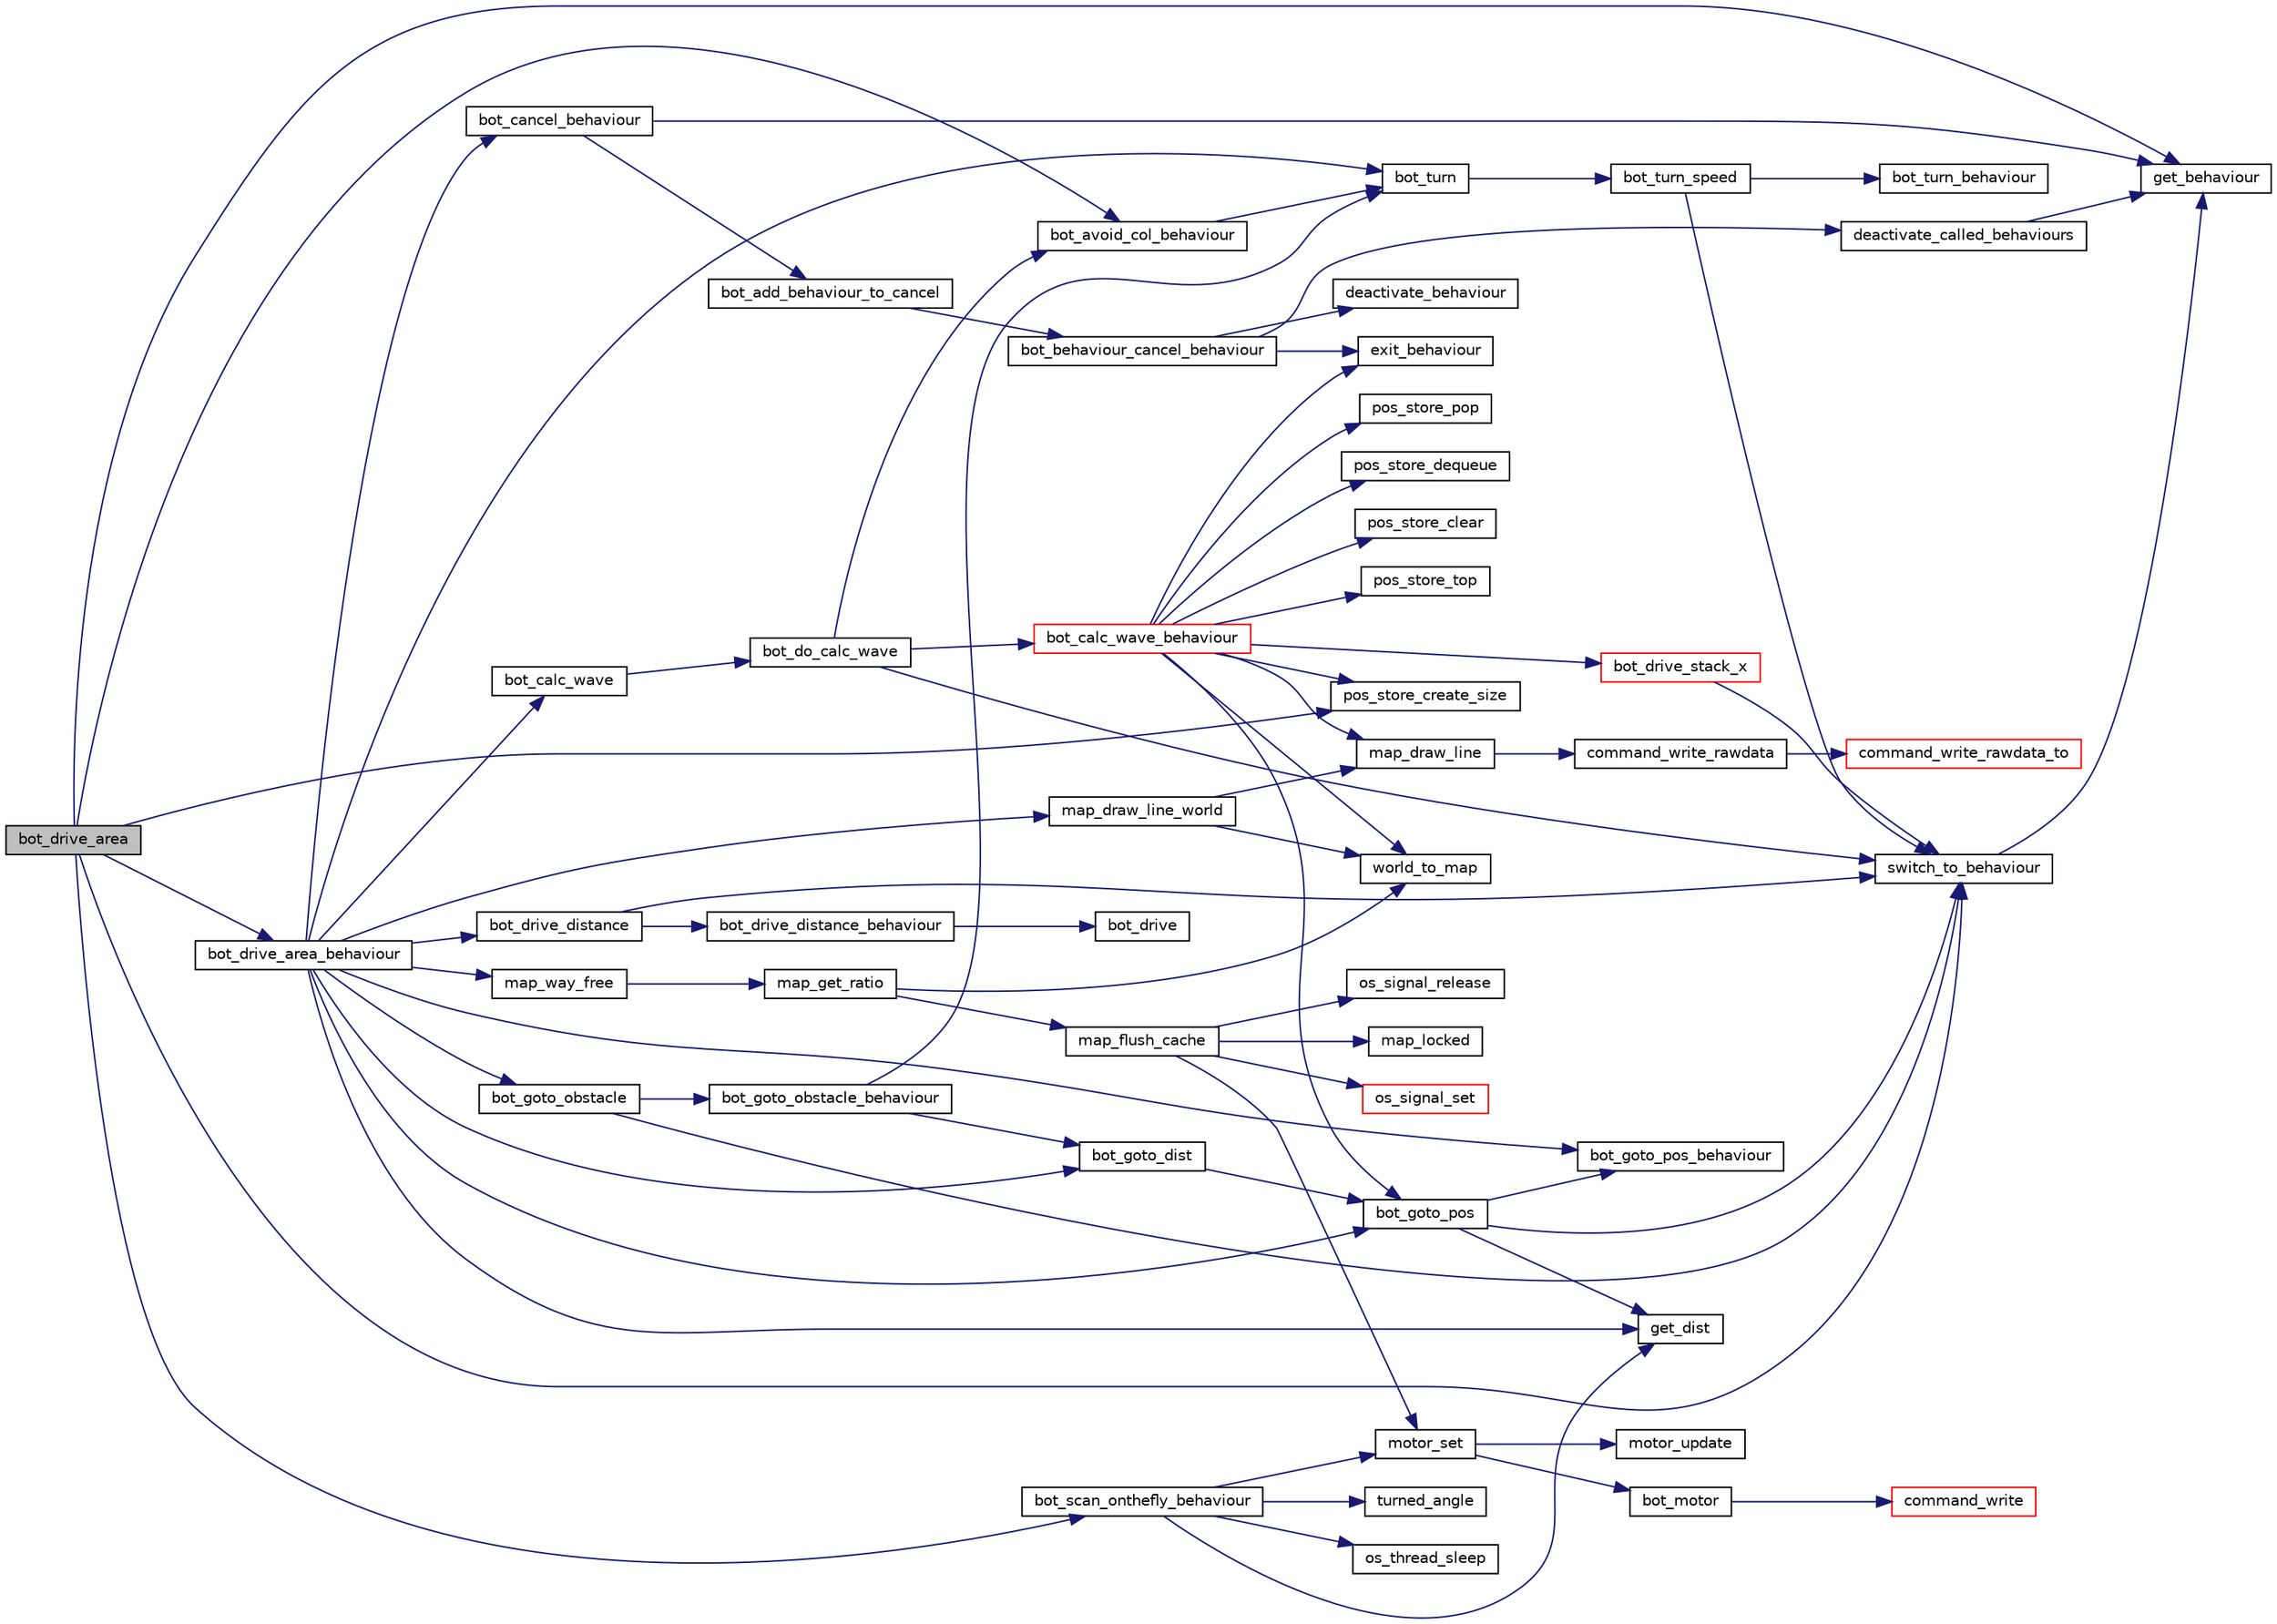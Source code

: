 digraph G
{
  edge [fontname="Helvetica",fontsize="10",labelfontname="Helvetica",labelfontsize="10"];
  node [fontname="Helvetica",fontsize="10",shape=record];
  rankdir="LR";
  Node1 [label="bot_drive_area",height=0.2,width=0.4,color="black", fillcolor="grey75", style="filled" fontcolor="black"];
  Node1 -> Node2 [color="midnightblue",fontsize="10",style="solid",fontname="Helvetica"];
  Node2 [label="switch_to_behaviour",height=0.2,width=0.4,color="black", fillcolor="white", style="filled",URL="$bot-logic_8c.html#a123152ecfcd89545c2603cb3f2e873c9",tooltip="Ruft ein anderes Verhalten auf und merkt sich den Ruecksprung return_from_behaviour() kehrt dann spae..."];
  Node2 -> Node3 [color="midnightblue",fontsize="10",style="solid",fontname="Helvetica"];
  Node3 [label="get_behaviour",height=0.2,width=0.4,color="black", fillcolor="white", style="filled",URL="$bot-logic_8c.html#a11e7a95fd56f9703bd2bd9c61300df6c",tooltip="Liefert das Verhalten zurueck, welches durch function implementiert ist."];
  Node1 -> Node4 [color="midnightblue",fontsize="10",style="solid",fontname="Helvetica"];
  Node4 [label="bot_drive_area_behaviour",height=0.2,width=0.4,color="black", fillcolor="white", style="filled",URL="$behaviour__drive__area_8c.html#ad3b7ebbc4734bfa33146eca5a39de50f"];
  Node4 -> Node5 [color="midnightblue",fontsize="10",style="solid",fontname="Helvetica"];
  Node5 [label="get_dist",height=0.2,width=0.4,color="black", fillcolor="white", style="filled",URL="$math__utils_8c.html#a21ef181ca9f0913051fc5e75fb8ae2b7",tooltip="Ermittlung des Quadrat-Abstands zwischen zwei Punkten."];
  Node4 -> Node6 [color="midnightblue",fontsize="10",style="solid",fontname="Helvetica"];
  Node6 [label="map_way_free",height=0.2,width=0.4,color="black", fillcolor="white", style="filled",URL="$map_8c.html#a4e5eff4836b0757a967e8ce984cfc041"];
  Node6 -> Node7 [color="midnightblue",fontsize="10",style="solid",fontname="Helvetica"];
  Node7 [label="map_get_ratio",height=0.2,width=0.4,color="black", fillcolor="white", style="filled",URL="$map_8c.html#a4cf69880c2dc15adb544bb4f602b2829"];
  Node7 -> Node8 [color="midnightblue",fontsize="10",style="solid",fontname="Helvetica"];
  Node8 [label="map_flush_cache",height=0.2,width=0.4,color="black", fillcolor="white", style="filled",URL="$map_8c.html#a5c151bce0e665ee98fac1465d692fef0"];
  Node8 -> Node9 [color="midnightblue",fontsize="10",style="solid",fontname="Helvetica"];
  Node9 [label="map_locked",height=0.2,width=0.4,color="black", fillcolor="white", style="filled",URL="$map_8c.html#aee723500f07bef9ecc88712b8deb792a"];
  Node8 -> Node10 [color="midnightblue",fontsize="10",style="solid",fontname="Helvetica"];
  Node10 [label="motor_set",height=0.2,width=0.4,color="black", fillcolor="white", style="filled",URL="$motor_8c.html#a7d55b2e4a37c91e150513b2c87577750",tooltip="Direkter Zugriff auf den Motor."];
  Node10 -> Node11 [color="midnightblue",fontsize="10",style="solid",fontname="Helvetica"];
  Node11 [label="motor_update",height=0.2,width=0.4,color="black", fillcolor="white", style="filled",URL="$motor-low_8h.html#af288dee5f55b67d9eaf1d6e180bfd121"];
  Node10 -> Node12 [color="midnightblue",fontsize="10",style="solid",fontname="Helvetica"];
  Node12 [label="bot_motor",height=0.2,width=0.4,color="black", fillcolor="white", style="filled",URL="$motor-low_8h.html#a51396f3f8b7c919099a65c94cd95f34f"];
  Node12 -> Node13 [color="midnightblue",fontsize="10",style="solid",fontname="Helvetica"];
  Node13 [label="command_write",height=0.2,width=0.4,color="red", fillcolor="white", style="filled",URL="$command_8c.html#a419b75ed34551408822d9caee3cd5206"];
  Node8 -> Node14 [color="midnightblue",fontsize="10",style="solid",fontname="Helvetica"];
  Node14 [label="os_signal_set",height=0.2,width=0.4,color="red", fillcolor="white", style="filled",URL="$os__thread_8h.html#aa62b6d29ae00ff288fd8969807a62b06"];
  Node8 -> Node15 [color="midnightblue",fontsize="10",style="solid",fontname="Helvetica"];
  Node15 [label="os_signal_release",height=0.2,width=0.4,color="black", fillcolor="white", style="filled",URL="$os__thread__pc_8c.html#a6fad7ee5233ef39834eb7afc437b0105"];
  Node7 -> Node16 [color="midnightblue",fontsize="10",style="solid",fontname="Helvetica"];
  Node16 [label="world_to_map",height=0.2,width=0.4,color="black", fillcolor="white", style="filled",URL="$map_8c.html#a302393a08814c05999d4be4c75467bc3"];
  Node4 -> Node17 [color="midnightblue",fontsize="10",style="solid",fontname="Helvetica"];
  Node17 [label="bot_goto_dist",height=0.2,width=0.4,color="black", fillcolor="white", style="filled",URL="$behaviour__goto__pos_8c.html#af3cd84671054daefcec8c370feaf0c1c"];
  Node17 -> Node18 [color="midnightblue",fontsize="10",style="solid",fontname="Helvetica"];
  Node18 [label="bot_goto_pos",height=0.2,width=0.4,color="black", fillcolor="white", style="filled",URL="$behaviour__goto__pos_8c.html#ab5ed29ca0a737f151df82f8babc00170"];
  Node18 -> Node2 [color="midnightblue",fontsize="10",style="solid",fontname="Helvetica"];
  Node18 -> Node19 [color="midnightblue",fontsize="10",style="solid",fontname="Helvetica"];
  Node19 [label="bot_goto_pos_behaviour",height=0.2,width=0.4,color="black", fillcolor="white", style="filled",URL="$behaviour__goto__pos_8c.html#a438ebcd779ae602e208e9ebe3b9aee44"];
  Node18 -> Node5 [color="midnightblue",fontsize="10",style="solid",fontname="Helvetica"];
  Node4 -> Node20 [color="midnightblue",fontsize="10",style="solid",fontname="Helvetica"];
  Node20 [label="bot_goto_obstacle",height=0.2,width=0.4,color="black", fillcolor="white", style="filled",URL="$behaviour__goto__obstacle_8c.html#a06f1d6f09a3440a7d063ba902d147b48"];
  Node20 -> Node2 [color="midnightblue",fontsize="10",style="solid",fontname="Helvetica"];
  Node20 -> Node21 [color="midnightblue",fontsize="10",style="solid",fontname="Helvetica"];
  Node21 [label="bot_goto_obstacle_behaviour",height=0.2,width=0.4,color="black", fillcolor="white", style="filled",URL="$behaviour__goto__obstacle_8c.html#a9786fc9e477889bcc2ead463a5ccd067"];
  Node21 -> Node17 [color="midnightblue",fontsize="10",style="solid",fontname="Helvetica"];
  Node21 -> Node22 [color="midnightblue",fontsize="10",style="solid",fontname="Helvetica"];
  Node22 [label="bot_turn",height=0.2,width=0.4,color="black", fillcolor="white", style="filled",URL="$behaviour__turn_8c.html#af8e1b5de92fa7f8f465615dff50b81fb",tooltip="Dreht den Bot im mathematischen Drehsinn."];
  Node22 -> Node23 [color="midnightblue",fontsize="10",style="solid",fontname="Helvetica"];
  Node23 [label="bot_turn_speed",height=0.2,width=0.4,color="black", fillcolor="white", style="filled",URL="$behaviour__turn_8c.html#a7b75d957ab1dbf1a79d5403011a0b952",tooltip="Dreht den Bot im mathematischen Drehsinn im Rahmen der angegebenen Geschwindigkeiten."];
  Node23 -> Node2 [color="midnightblue",fontsize="10",style="solid",fontname="Helvetica"];
  Node23 -> Node24 [color="midnightblue",fontsize="10",style="solid",fontname="Helvetica"];
  Node24 [label="bot_turn_behaviour",height=0.2,width=0.4,color="black", fillcolor="white", style="filled",URL="$behaviour__turn_8c.html#aa49007295687228b4083f8f84208def4",tooltip="Das Verhalten laesst den Bot eine Punktdrehung durchfuehren."];
  Node4 -> Node25 [color="midnightblue",fontsize="10",style="solid",fontname="Helvetica"];
  Node25 [label="bot_cancel_behaviour",height=0.2,width=0.4,color="black", fillcolor="white", style="filled",URL="$behaviour__cancel__behaviour_8c.html#a9d3bf9ebf7c36f74b1c02506d88a101f",tooltip="Botenfunktion zum Deaktivieren eines Verhaltens, wenn die Abbruchbedingung erfuellt ist..."];
  Node25 -> Node3 [color="midnightblue",fontsize="10",style="solid",fontname="Helvetica"];
  Node25 -> Node26 [color="midnightblue",fontsize="10",style="solid",fontname="Helvetica"];
  Node26 [label="bot_add_behaviour_to_cancel",height=0.2,width=0.4,color="black", fillcolor="white", style="filled",URL="$behaviour__cancel__behaviour_8c.html#a3dae76d2c27d6be88756c6c813e858b5",tooltip="Botenfunktion zum Deaktivieren eines Verhaltens, wenn eine Abbruchbedingung erfuellt ist..."];
  Node26 -> Node27 [color="midnightblue",fontsize="10",style="solid",fontname="Helvetica"];
  Node27 [label="bot_behaviour_cancel_behaviour",height=0.2,width=0.4,color="black", fillcolor="white", style="filled",URL="$behaviour__cancel__behaviour_8c.html#ac52e3f9c89274475f9ab2e38587f277a",tooltip="Verhalten zum bedingten Deaktivieren anderer Verhalten."];
  Node27 -> Node28 [color="midnightblue",fontsize="10",style="solid",fontname="Helvetica"];
  Node28 [label="deactivate_called_behaviours",height=0.2,width=0.4,color="black", fillcolor="white", style="filled",URL="$bot-logic_8c.html#a7f318ddb329eb66eb8ac6053e65b415f",tooltip="Deaktiviert alle von diesem Verhalten aufgerufenen Verhalten."];
  Node28 -> Node3 [color="midnightblue",fontsize="10",style="solid",fontname="Helvetica"];
  Node27 -> Node29 [color="midnightblue",fontsize="10",style="solid",fontname="Helvetica"];
  Node29 [label="exit_behaviour",height=0.2,width=0.4,color="black", fillcolor="white", style="filled",URL="$bot-logic_8c.html#ae957e610d7a3b2034084f87277a319de",tooltip="Kehrt zum aufrufenden Verhalten zurueck und setzt den Status auf Erfolg oder Misserfolg."];
  Node27 -> Node30 [color="midnightblue",fontsize="10",style="solid",fontname="Helvetica"];
  Node30 [label="deactivate_behaviour",height=0.2,width=0.4,color="black", fillcolor="white", style="filled",URL="$bot-logic_8c.html#a03b8247dc4df0a3b5fd29d42a5cdc88e",tooltip="Deaktiviert ein Verhalten."];
  Node4 -> Node19 [color="midnightblue",fontsize="10",style="solid",fontname="Helvetica"];
  Node4 -> Node31 [color="midnightblue",fontsize="10",style="solid",fontname="Helvetica"];
  Node31 [label="bot_drive_distance",height=0.2,width=0.4,color="black", fillcolor="white", style="filled",URL="$behaviour__drive__distance_8c.html#ae7b188b6785c5e337c51509282ca790e"];
  Node31 -> Node2 [color="midnightblue",fontsize="10",style="solid",fontname="Helvetica"];
  Node31 -> Node32 [color="midnightblue",fontsize="10",style="solid",fontname="Helvetica"];
  Node32 [label="bot_drive_distance_behaviour",height=0.2,width=0.4,color="black", fillcolor="white", style="filled",URL="$behaviour__drive__distance_8c.html#ae8ac26948cf65b72d78549e85390d861"];
  Node32 -> Node33 [color="midnightblue",fontsize="10",style="solid",fontname="Helvetica"];
  Node33 [label="bot_drive",height=0.2,width=0.4,color="black", fillcolor="white", style="filled",URL="$behaviour__drive__distance_8c.html#a3326d2bd0b9ba5fe13e7a0fae98a1c8b"];
  Node4 -> Node22 [color="midnightblue",fontsize="10",style="solid",fontname="Helvetica"];
  Node4 -> Node18 [color="midnightblue",fontsize="10",style="solid",fontname="Helvetica"];
  Node4 -> Node34 [color="midnightblue",fontsize="10",style="solid",fontname="Helvetica"];
  Node34 [label="map_draw_line_world",height=0.2,width=0.4,color="black", fillcolor="white", style="filled",URL="$map_8c.html#a273efe11a8336c9363ce325fb161e4df"];
  Node34 -> Node16 [color="midnightblue",fontsize="10",style="solid",fontname="Helvetica"];
  Node34 -> Node35 [color="midnightblue",fontsize="10",style="solid",fontname="Helvetica"];
  Node35 [label="map_draw_line",height=0.2,width=0.4,color="black", fillcolor="white", style="filled",URL="$map_8c.html#ac2cc78e9d8a4f1aacb8e60a1a9d32440"];
  Node35 -> Node36 [color="midnightblue",fontsize="10",style="solid",fontname="Helvetica"];
  Node36 [label="command_write_rawdata",height=0.2,width=0.4,color="black", fillcolor="white", style="filled",URL="$command_8c.html#a1497433f9f7384b363203b7bfd3bfe28"];
  Node36 -> Node37 [color="midnightblue",fontsize="10",style="solid",fontname="Helvetica"];
  Node37 [label="command_write_rawdata_to",height=0.2,width=0.4,color="red", fillcolor="white", style="filled",URL="$command_8c.html#ad1ce17d9fe0aaf21a33d52de4e10af0f"];
  Node4 -> Node38 [color="midnightblue",fontsize="10",style="solid",fontname="Helvetica"];
  Node38 [label="bot_calc_wave",height=0.2,width=0.4,color="black", fillcolor="white", style="filled",URL="$behaviour__pathplaning_8c.html#a74202693b4d8c6f79308c3c0ce708a99"];
  Node38 -> Node39 [color="midnightblue",fontsize="10",style="solid",fontname="Helvetica"];
  Node39 [label="bot_do_calc_wave",height=0.2,width=0.4,color="black", fillcolor="white", style="filled",URL="$behaviour__pathplaning_8c.html#a72089743b311ebb7ddf7dbcb396ca58e"];
  Node39 -> Node2 [color="midnightblue",fontsize="10",style="solid",fontname="Helvetica"];
  Node39 -> Node40 [color="midnightblue",fontsize="10",style="solid",fontname="Helvetica"];
  Node40 [label="bot_calc_wave_behaviour",height=0.2,width=0.4,color="red", fillcolor="white", style="filled",URL="$behaviour__pathplaning_8c.html#ae957e4430cb772c340722feb21e4506b"];
  Node40 -> Node41 [color="midnightblue",fontsize="10",style="solid",fontname="Helvetica"];
  Node41 [label="pos_store_create_size",height=0.2,width=0.4,color="black", fillcolor="white", style="filled",URL="$pos__store_8c.html#a0905da2b2d85fab632f239804dacec4d"];
  Node40 -> Node42 [color="midnightblue",fontsize="10",style="solid",fontname="Helvetica"];
  Node42 [label="pos_store_dequeue",height=0.2,width=0.4,color="black", fillcolor="white", style="filled",URL="$pos__store_8c.html#ab38bb7f7ff5a9c4f0d356e7f07a3397d"];
  Node40 -> Node43 [color="midnightblue",fontsize="10",style="solid",fontname="Helvetica"];
  Node43 [label="pos_store_clear",height=0.2,width=0.4,color="black", fillcolor="white", style="filled",URL="$pos__store_8c.html#a1263f1a52fd21a79a48809a761a382d9"];
  Node40 -> Node44 [color="midnightblue",fontsize="10",style="solid",fontname="Helvetica"];
  Node44 [label="pos_store_top",height=0.2,width=0.4,color="black", fillcolor="white", style="filled",URL="$pos__store_8c.html#a5b3b46e55200fee1bfa208eae4a69f69"];
  Node40 -> Node45 [color="midnightblue",fontsize="10",style="solid",fontname="Helvetica"];
  Node45 [label="pos_store_pop",height=0.2,width=0.4,color="black", fillcolor="white", style="filled",URL="$pos__store_8c.html#af507859ead3d3e4775cf01c6d2b800fc"];
  Node40 -> Node16 [color="midnightblue",fontsize="10",style="solid",fontname="Helvetica"];
  Node40 -> Node35 [color="midnightblue",fontsize="10",style="solid",fontname="Helvetica"];
  Node40 -> Node46 [color="midnightblue",fontsize="10",style="solid",fontname="Helvetica"];
  Node46 [label="bot_drive_stack_x",height=0.2,width=0.4,color="red", fillcolor="white", style="filled",URL="$behaviour__drive__stack_8c.html#a6b879a7ecac5368a68850300fe947cc9"];
  Node46 -> Node2 [color="midnightblue",fontsize="10",style="solid",fontname="Helvetica"];
  Node40 -> Node18 [color="midnightblue",fontsize="10",style="solid",fontname="Helvetica"];
  Node40 -> Node29 [color="midnightblue",fontsize="10",style="solid",fontname="Helvetica"];
  Node39 -> Node47 [color="midnightblue",fontsize="10",style="solid",fontname="Helvetica"];
  Node47 [label="bot_avoid_col_behaviour",height=0.2,width=0.4,color="black", fillcolor="white", style="filled",URL="$behaviour__avoid__col_8c.html#af537d5e45f3f8339619d9dccf7d86e5d"];
  Node47 -> Node22 [color="midnightblue",fontsize="10",style="solid",fontname="Helvetica"];
  Node1 -> Node41 [color="midnightblue",fontsize="10",style="solid",fontname="Helvetica"];
  Node1 -> Node3 [color="midnightblue",fontsize="10",style="solid",fontname="Helvetica"];
  Node1 -> Node47 [color="midnightblue",fontsize="10",style="solid",fontname="Helvetica"];
  Node1 -> Node48 [color="midnightblue",fontsize="10",style="solid",fontname="Helvetica"];
  Node48 [label="bot_scan_onthefly_behaviour",height=0.2,width=0.4,color="black", fillcolor="white", style="filled",URL="$behaviour__scan_8c.html#a06a99ebf4e3fe7e4d494589add4429df"];
  Node48 -> Node10 [color="midnightblue",fontsize="10",style="solid",fontname="Helvetica"];
  Node48 -> Node49 [color="midnightblue",fontsize="10",style="solid",fontname="Helvetica"];
  Node49 [label="os_thread_sleep",height=0.2,width=0.4,color="black", fillcolor="white", style="filled",URL="$os__thread__pc_8c.html#a3170fdf75fff4e971354e78a625b5afd"];
  Node48 -> Node5 [color="midnightblue",fontsize="10",style="solid",fontname="Helvetica"];
  Node48 -> Node50 [color="midnightblue",fontsize="10",style="solid",fontname="Helvetica"];
  Node50 [label="turned_angle",height=0.2,width=0.4,color="black", fillcolor="white", style="filled",URL="$math__utils_8c.html#a9c14e14c49d54828861673702c30eeed",tooltip="Berechnet die Differenz eines Winkels zur aktuellen Botausrichtung."];
}
